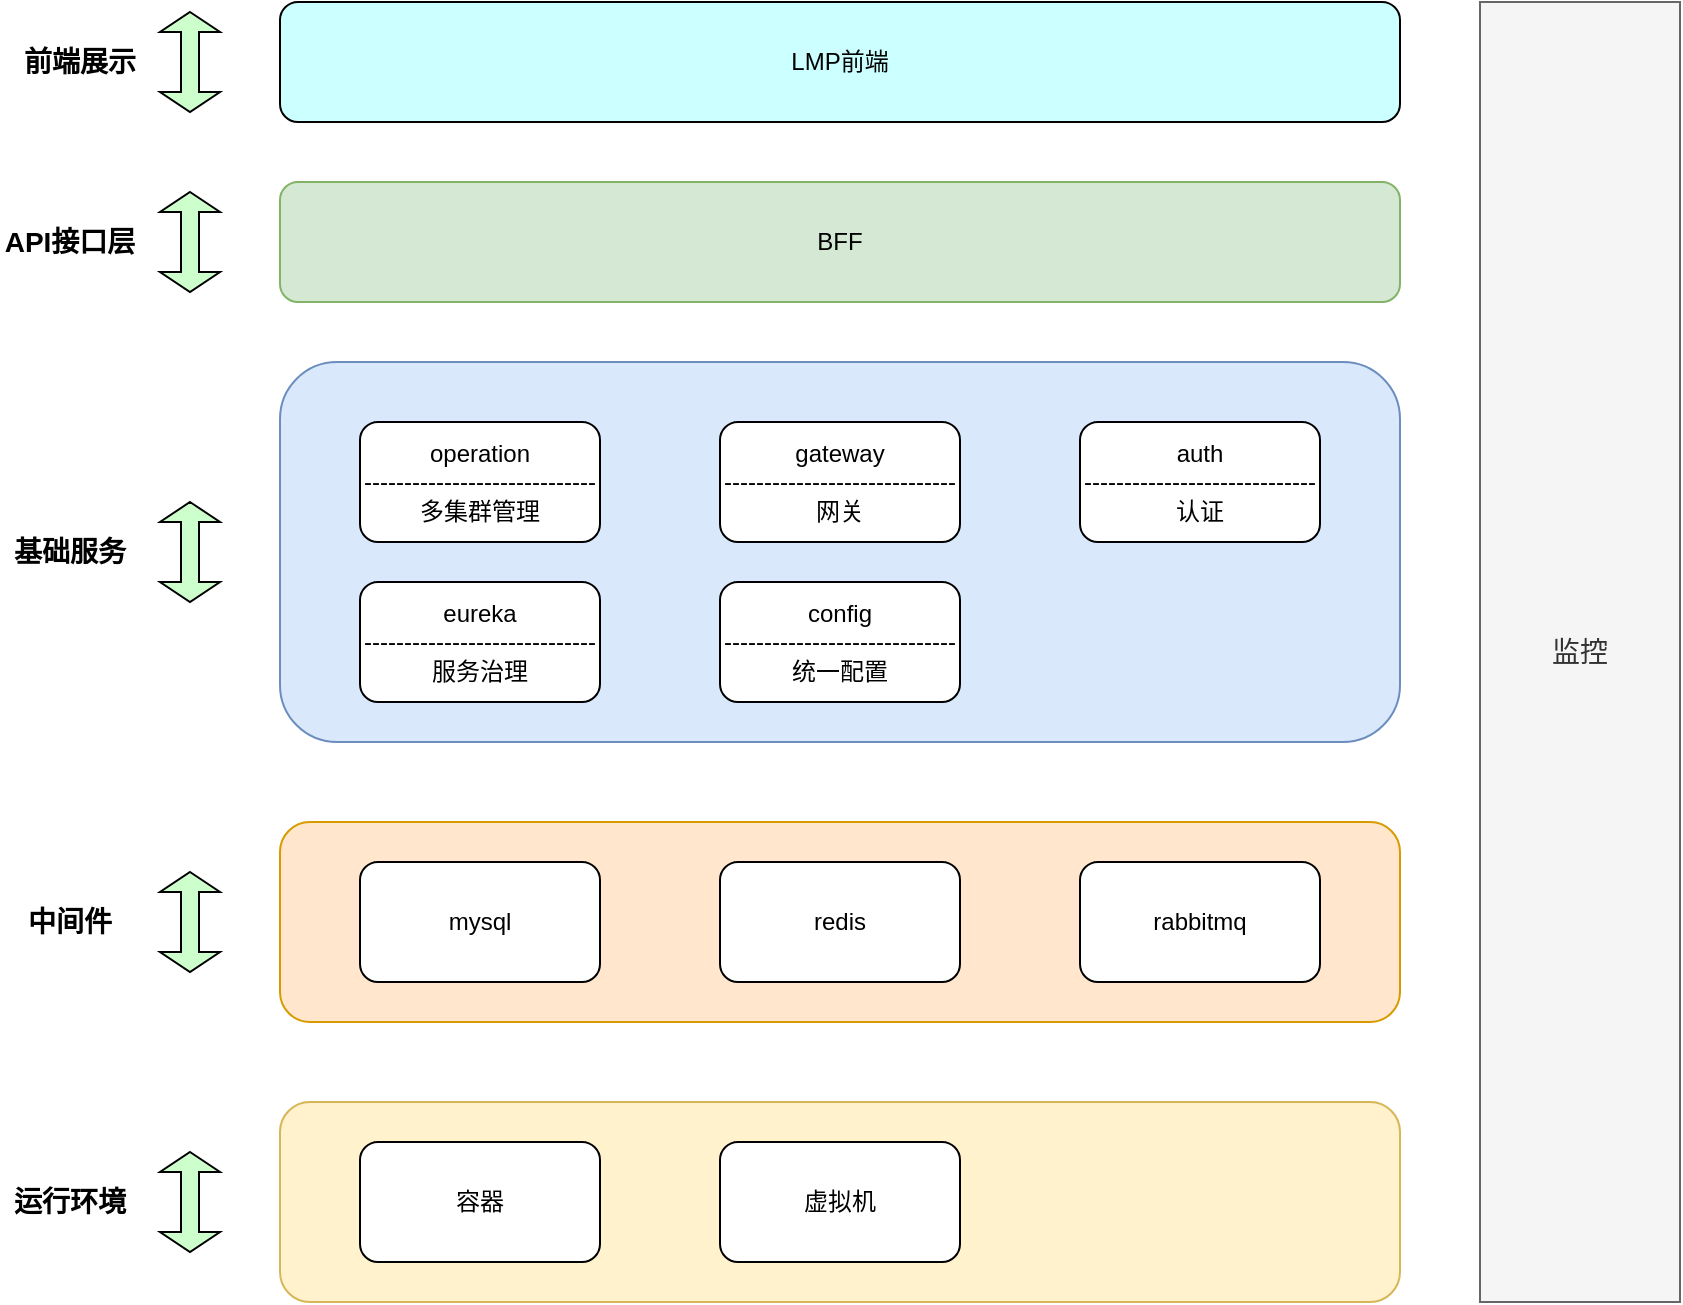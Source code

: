 <mxfile version="14.6.13" type="device"><diagram id="nuJC5vzUBebFgbmgTIB0" name="第 1 页"><mxGraphModel dx="1822" dy="822" grid="0" gridSize="10" guides="0" tooltips="1" connect="0" arrows="0" fold="1" page="0" pageScale="1" pageWidth="827" pageHeight="1169" background="none" math="0" shadow="0"><root><mxCell id="0"/><mxCell id="1" parent="0"/><mxCell id="yrUSx77Q10XDcox-FCgX-17" value="" style="rounded=1;whiteSpace=wrap;html=1;fillColor=#ffe6cc;strokeColor=#d79b00;verticalAlign=middle;" vertex="1" parent="1"><mxGeometry x="120" y="570" width="560" height="100" as="geometry"/></mxCell><mxCell id="yrUSx77Q10XDcox-FCgX-12" value="" style="rounded=1;whiteSpace=wrap;html=1;fillColor=#dae8fc;strokeColor=#6c8ebf;verticalAlign=middle;" vertex="1" parent="1"><mxGeometry x="120" y="340" width="560" height="190" as="geometry"/></mxCell><mxCell id="yrUSx77Q10XDcox-FCgX-1" value="LMP前端" style="rounded=1;whiteSpace=wrap;html=1;fillColor=#CCFFFF;verticalAlign=middle;" vertex="1" parent="1"><mxGeometry x="120" y="160" width="560" height="60" as="geometry"/></mxCell><mxCell id="yrUSx77Q10XDcox-FCgX-2" value="auth&lt;br&gt;-----------------------------&lt;br&gt;认证" style="rounded=1;whiteSpace=wrap;html=1;verticalAlign=middle;" vertex="1" parent="1"><mxGeometry x="520" y="370" width="120" height="60" as="geometry"/></mxCell><mxCell id="yrUSx77Q10XDcox-FCgX-5" value="gateway&lt;br&gt;-----------------------------&lt;br&gt;网关" style="rounded=1;whiteSpace=wrap;html=1;verticalAlign=middle;" vertex="1" parent="1"><mxGeometry x="340" y="370" width="120" height="60" as="geometry"/></mxCell><mxCell id="yrUSx77Q10XDcox-FCgX-6" value="operation&lt;br&gt;-----------------------------&lt;br&gt;多集群管理" style="rounded=1;whiteSpace=wrap;html=1;verticalAlign=middle;" vertex="1" parent="1"><mxGeometry x="160" y="370" width="120" height="60" as="geometry"/></mxCell><mxCell id="yrUSx77Q10XDcox-FCgX-7" value="前端展示" style="text;html=1;strokeColor=none;fillColor=none;align=center;verticalAlign=middle;whiteSpace=wrap;rounded=0;fontSize=14;fontStyle=1" vertex="1" parent="1"><mxGeometry x="-10" y="180" width="60" height="20" as="geometry"/></mxCell><mxCell id="yrUSx77Q10XDcox-FCgX-8" value="" style="shape=doubleArrow;direction=south;whiteSpace=wrap;html=1;fontSize=14;fillColor=#CCFFCC;" vertex="1" parent="1"><mxGeometry x="60" y="165" width="30" height="50" as="geometry"/></mxCell><mxCell id="yrUSx77Q10XDcox-FCgX-9" value="BFF" style="rounded=1;whiteSpace=wrap;html=1;fillColor=#d5e8d4;strokeColor=#82b366;verticalAlign=middle;" vertex="1" parent="1"><mxGeometry x="120" y="250" width="560" height="60" as="geometry"/></mxCell><mxCell id="yrUSx77Q10XDcox-FCgX-10" value="API接口层" style="text;html=1;strokeColor=none;fillColor=none;align=center;verticalAlign=middle;whiteSpace=wrap;rounded=0;fontSize=14;fontStyle=1" vertex="1" parent="1"><mxGeometry x="-20" y="270" width="70" height="20" as="geometry"/></mxCell><mxCell id="yrUSx77Q10XDcox-FCgX-11" value="" style="shape=doubleArrow;direction=south;whiteSpace=wrap;html=1;fontSize=14;fillColor=#CCFFCC;" vertex="1" parent="1"><mxGeometry x="60" y="255" width="30" height="50" as="geometry"/></mxCell><mxCell id="yrUSx77Q10XDcox-FCgX-13" value="基础服务" style="text;html=1;strokeColor=none;fillColor=none;align=center;verticalAlign=middle;whiteSpace=wrap;rounded=0;fontSize=14;fontStyle=1" vertex="1" parent="1"><mxGeometry x="-20" y="425" width="70" height="20" as="geometry"/></mxCell><mxCell id="yrUSx77Q10XDcox-FCgX-14" value="" style="shape=doubleArrow;direction=south;whiteSpace=wrap;html=1;fontSize=14;fillColor=#CCFFCC;" vertex="1" parent="1"><mxGeometry x="60" y="410" width="30" height="50" as="geometry"/></mxCell><mxCell id="yrUSx77Q10XDcox-FCgX-15" value="eureka&lt;br&gt;-----------------------------&lt;br&gt;服务治理" style="rounded=1;whiteSpace=wrap;html=1;verticalAlign=middle;" vertex="1" parent="1"><mxGeometry x="160" y="450" width="120" height="60" as="geometry"/></mxCell><mxCell id="yrUSx77Q10XDcox-FCgX-16" value="config&lt;br&gt;-----------------------------&lt;br&gt;统一配置" style="rounded=1;whiteSpace=wrap;html=1;verticalAlign=middle;" vertex="1" parent="1"><mxGeometry x="340" y="450" width="120" height="60" as="geometry"/></mxCell><mxCell id="yrUSx77Q10XDcox-FCgX-18" value="mysql" style="rounded=1;whiteSpace=wrap;html=1;verticalAlign=middle;" vertex="1" parent="1"><mxGeometry x="160" y="590" width="120" height="60" as="geometry"/></mxCell><mxCell id="yrUSx77Q10XDcox-FCgX-19" value="redis" style="rounded=1;whiteSpace=wrap;html=1;verticalAlign=middle;" vertex="1" parent="1"><mxGeometry x="340" y="590" width="120" height="60" as="geometry"/></mxCell><mxCell id="yrUSx77Q10XDcox-FCgX-20" value="rabbitmq" style="rounded=1;whiteSpace=wrap;html=1;verticalAlign=middle;" vertex="1" parent="1"><mxGeometry x="520" y="590" width="120" height="60" as="geometry"/></mxCell><mxCell id="yrUSx77Q10XDcox-FCgX-21" value="中间件" style="text;html=1;strokeColor=none;fillColor=none;align=center;verticalAlign=middle;whiteSpace=wrap;rounded=0;fontSize=14;fontStyle=1" vertex="1" parent="1"><mxGeometry x="-20" y="610" width="70" height="20" as="geometry"/></mxCell><mxCell id="yrUSx77Q10XDcox-FCgX-22" value="" style="shape=doubleArrow;direction=south;whiteSpace=wrap;html=1;fontSize=14;fillColor=#CCFFCC;" vertex="1" parent="1"><mxGeometry x="60" y="595" width="30" height="50" as="geometry"/></mxCell><mxCell id="yrUSx77Q10XDcox-FCgX-23" value="" style="rounded=1;whiteSpace=wrap;html=1;fillColor=#fff2cc;strokeColor=#d6b656;verticalAlign=middle;" vertex="1" parent="1"><mxGeometry x="120" y="710" width="560" height="100" as="geometry"/></mxCell><mxCell id="yrUSx77Q10XDcox-FCgX-25" value="运行环境" style="text;html=1;strokeColor=none;fillColor=none;align=center;verticalAlign=middle;whiteSpace=wrap;rounded=0;fontSize=14;fontStyle=1" vertex="1" parent="1"><mxGeometry x="-20" y="750" width="70" height="20" as="geometry"/></mxCell><mxCell id="yrUSx77Q10XDcox-FCgX-26" value="" style="shape=doubleArrow;direction=south;whiteSpace=wrap;html=1;fontSize=14;fillColor=#CCFFCC;" vertex="1" parent="1"><mxGeometry x="60" y="735" width="30" height="50" as="geometry"/></mxCell><mxCell id="yrUSx77Q10XDcox-FCgX-27" value="容器" style="rounded=1;whiteSpace=wrap;html=1;verticalAlign=middle;" vertex="1" parent="1"><mxGeometry x="160" y="730" width="120" height="60" as="geometry"/></mxCell><mxCell id="yrUSx77Q10XDcox-FCgX-28" value="虚拟机" style="rounded=1;whiteSpace=wrap;html=1;verticalAlign=middle;" vertex="1" parent="1"><mxGeometry x="340" y="730" width="120" height="60" as="geometry"/></mxCell><mxCell id="yrUSx77Q10XDcox-FCgX-29" value="监控" style="rounded=0;whiteSpace=wrap;html=1;fontSize=14;fillColor=#f5f5f5;strokeColor=#666666;fontColor=#333333;" vertex="1" parent="1"><mxGeometry x="720" y="160" width="100" height="650" as="geometry"/></mxCell></root></mxGraphModel></diagram></mxfile>